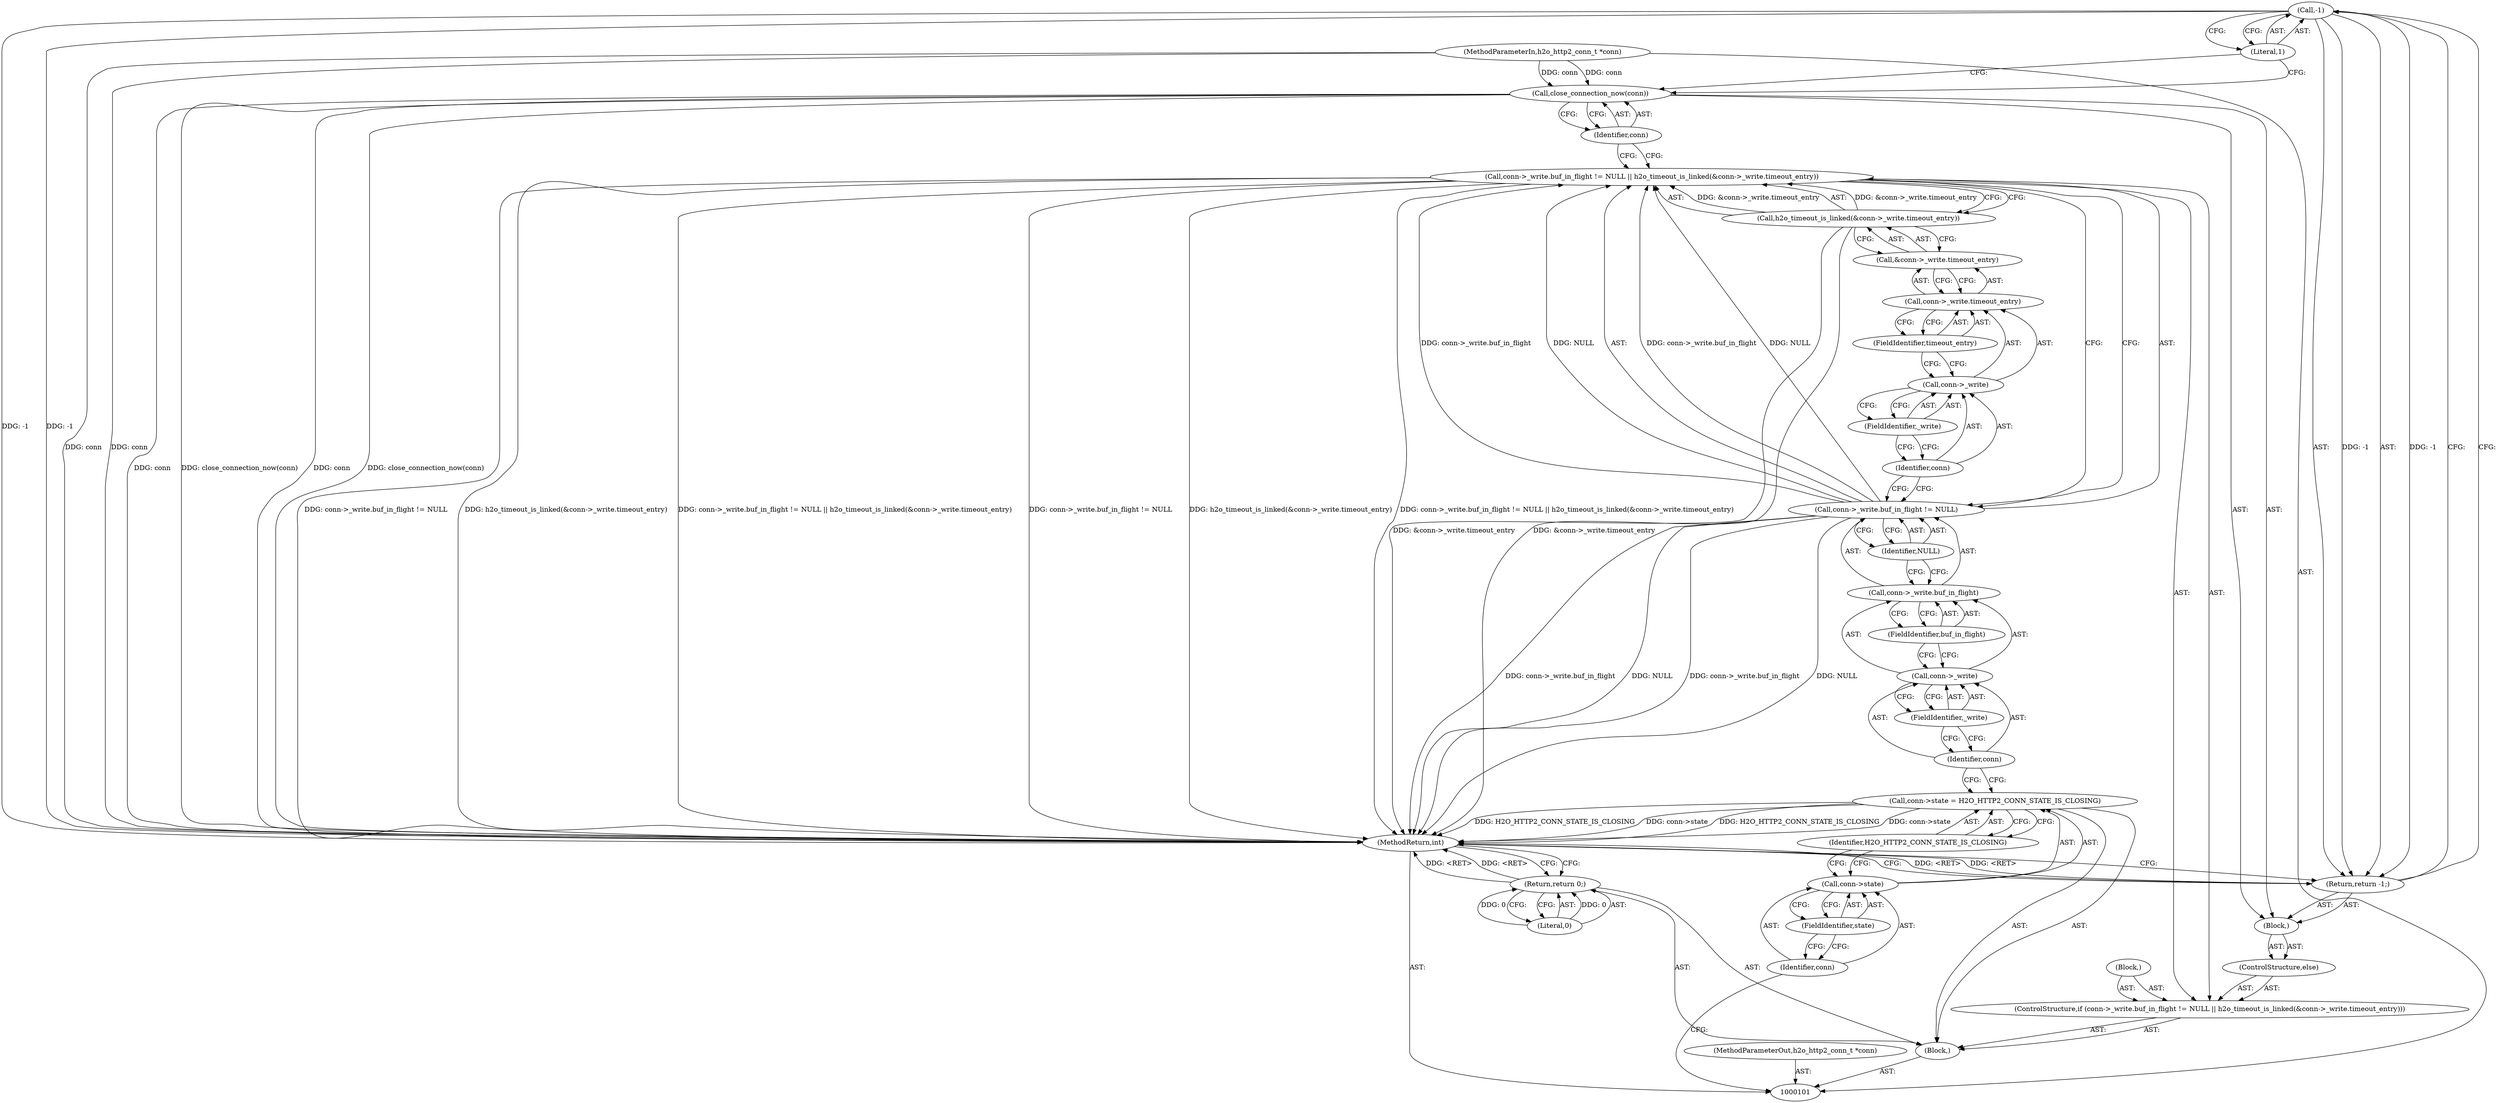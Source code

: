 digraph "0_h2o_1c0808d580da09fdec5a9a74ff09e103ea058dd4" {
"1000131" [label="(Call,-1)"];
"1000132" [label="(Literal,1)"];
"1000130" [label="(Return,return -1;)"];
"1000134" [label="(Literal,0)"];
"1000133" [label="(Return,return 0;)"];
"1000135" [label="(MethodReturn,int)"];
"1000102" [label="(MethodParameterIn,h2o_http2_conn_t *conn)"];
"1000182" [label="(MethodParameterOut,h2o_http2_conn_t *conn)"];
"1000103" [label="(Block,)"];
"1000107" [label="(FieldIdentifier,state)"];
"1000108" [label="(Identifier,H2O_HTTP2_CONN_STATE_IS_CLOSING)"];
"1000104" [label="(Call,conn->state = H2O_HTTP2_CONN_STATE_IS_CLOSING)"];
"1000105" [label="(Call,conn->state)"];
"1000106" [label="(Identifier,conn)"];
"1000115" [label="(FieldIdentifier,_write)"];
"1000116" [label="(FieldIdentifier,buf_in_flight)"];
"1000117" [label="(Identifier,NULL)"];
"1000118" [label="(Call,h2o_timeout_is_linked(&conn->_write.timeout_entry))"];
"1000109" [label="(ControlStructure,if (conn->_write.buf_in_flight != NULL || h2o_timeout_is_linked(&conn->_write.timeout_entry)))"];
"1000119" [label="(Call,&conn->_write.timeout_entry)"];
"1000120" [label="(Call,conn->_write.timeout_entry)"];
"1000121" [label="(Call,conn->_write)"];
"1000122" [label="(Identifier,conn)"];
"1000123" [label="(FieldIdentifier,_write)"];
"1000124" [label="(FieldIdentifier,timeout_entry)"];
"1000110" [label="(Call,conn->_write.buf_in_flight != NULL || h2o_timeout_is_linked(&conn->_write.timeout_entry))"];
"1000111" [label="(Call,conn->_write.buf_in_flight != NULL)"];
"1000112" [label="(Call,conn->_write.buf_in_flight)"];
"1000113" [label="(Call,conn->_write)"];
"1000114" [label="(Identifier,conn)"];
"1000125" [label="(Block,)"];
"1000127" [label="(Block,)"];
"1000126" [label="(ControlStructure,else)"];
"1000129" [label="(Identifier,conn)"];
"1000128" [label="(Call,close_connection_now(conn))"];
"1000131" -> "1000130"  [label="AST: "];
"1000131" -> "1000132"  [label="CFG: "];
"1000132" -> "1000131"  [label="AST: "];
"1000130" -> "1000131"  [label="CFG: "];
"1000131" -> "1000135"  [label="DDG: -1"];
"1000131" -> "1000130"  [label="DDG: -1"];
"1000132" -> "1000131"  [label="AST: "];
"1000132" -> "1000128"  [label="CFG: "];
"1000131" -> "1000132"  [label="CFG: "];
"1000130" -> "1000127"  [label="AST: "];
"1000130" -> "1000131"  [label="CFG: "];
"1000131" -> "1000130"  [label="AST: "];
"1000135" -> "1000130"  [label="CFG: "];
"1000130" -> "1000135"  [label="DDG: <RET>"];
"1000131" -> "1000130"  [label="DDG: -1"];
"1000134" -> "1000133"  [label="AST: "];
"1000133" -> "1000134"  [label="CFG: "];
"1000134" -> "1000133"  [label="DDG: 0"];
"1000133" -> "1000103"  [label="AST: "];
"1000133" -> "1000134"  [label="CFG: "];
"1000134" -> "1000133"  [label="AST: "];
"1000135" -> "1000133"  [label="CFG: "];
"1000133" -> "1000135"  [label="DDG: <RET>"];
"1000134" -> "1000133"  [label="DDG: 0"];
"1000135" -> "1000101"  [label="AST: "];
"1000135" -> "1000130"  [label="CFG: "];
"1000135" -> "1000133"  [label="CFG: "];
"1000111" -> "1000135"  [label="DDG: NULL"];
"1000111" -> "1000135"  [label="DDG: conn->_write.buf_in_flight"];
"1000104" -> "1000135"  [label="DDG: H2O_HTTP2_CONN_STATE_IS_CLOSING"];
"1000104" -> "1000135"  [label="DDG: conn->state"];
"1000128" -> "1000135"  [label="DDG: conn"];
"1000128" -> "1000135"  [label="DDG: close_connection_now(conn)"];
"1000110" -> "1000135"  [label="DDG: h2o_timeout_is_linked(&conn->_write.timeout_entry)"];
"1000110" -> "1000135"  [label="DDG: conn->_write.buf_in_flight != NULL || h2o_timeout_is_linked(&conn->_write.timeout_entry)"];
"1000110" -> "1000135"  [label="DDG: conn->_write.buf_in_flight != NULL"];
"1000118" -> "1000135"  [label="DDG: &conn->_write.timeout_entry"];
"1000131" -> "1000135"  [label="DDG: -1"];
"1000102" -> "1000135"  [label="DDG: conn"];
"1000133" -> "1000135"  [label="DDG: <RET>"];
"1000130" -> "1000135"  [label="DDG: <RET>"];
"1000102" -> "1000101"  [label="AST: "];
"1000102" -> "1000135"  [label="DDG: conn"];
"1000102" -> "1000128"  [label="DDG: conn"];
"1000182" -> "1000101"  [label="AST: "];
"1000103" -> "1000101"  [label="AST: "];
"1000104" -> "1000103"  [label="AST: "];
"1000109" -> "1000103"  [label="AST: "];
"1000133" -> "1000103"  [label="AST: "];
"1000107" -> "1000105"  [label="AST: "];
"1000107" -> "1000106"  [label="CFG: "];
"1000105" -> "1000107"  [label="CFG: "];
"1000108" -> "1000104"  [label="AST: "];
"1000108" -> "1000105"  [label="CFG: "];
"1000104" -> "1000108"  [label="CFG: "];
"1000104" -> "1000103"  [label="AST: "];
"1000104" -> "1000108"  [label="CFG: "];
"1000105" -> "1000104"  [label="AST: "];
"1000108" -> "1000104"  [label="AST: "];
"1000114" -> "1000104"  [label="CFG: "];
"1000104" -> "1000135"  [label="DDG: H2O_HTTP2_CONN_STATE_IS_CLOSING"];
"1000104" -> "1000135"  [label="DDG: conn->state"];
"1000105" -> "1000104"  [label="AST: "];
"1000105" -> "1000107"  [label="CFG: "];
"1000106" -> "1000105"  [label="AST: "];
"1000107" -> "1000105"  [label="AST: "];
"1000108" -> "1000105"  [label="CFG: "];
"1000106" -> "1000105"  [label="AST: "];
"1000106" -> "1000101"  [label="CFG: "];
"1000107" -> "1000106"  [label="CFG: "];
"1000115" -> "1000113"  [label="AST: "];
"1000115" -> "1000114"  [label="CFG: "];
"1000113" -> "1000115"  [label="CFG: "];
"1000116" -> "1000112"  [label="AST: "];
"1000116" -> "1000113"  [label="CFG: "];
"1000112" -> "1000116"  [label="CFG: "];
"1000117" -> "1000111"  [label="AST: "];
"1000117" -> "1000112"  [label="CFG: "];
"1000111" -> "1000117"  [label="CFG: "];
"1000118" -> "1000110"  [label="AST: "];
"1000118" -> "1000119"  [label="CFG: "];
"1000119" -> "1000118"  [label="AST: "];
"1000110" -> "1000118"  [label="CFG: "];
"1000118" -> "1000135"  [label="DDG: &conn->_write.timeout_entry"];
"1000118" -> "1000110"  [label="DDG: &conn->_write.timeout_entry"];
"1000109" -> "1000103"  [label="AST: "];
"1000110" -> "1000109"  [label="AST: "];
"1000125" -> "1000109"  [label="AST: "];
"1000126" -> "1000109"  [label="AST: "];
"1000119" -> "1000118"  [label="AST: "];
"1000119" -> "1000120"  [label="CFG: "];
"1000120" -> "1000119"  [label="AST: "];
"1000118" -> "1000119"  [label="CFG: "];
"1000120" -> "1000119"  [label="AST: "];
"1000120" -> "1000124"  [label="CFG: "];
"1000121" -> "1000120"  [label="AST: "];
"1000124" -> "1000120"  [label="AST: "];
"1000119" -> "1000120"  [label="CFG: "];
"1000121" -> "1000120"  [label="AST: "];
"1000121" -> "1000123"  [label="CFG: "];
"1000122" -> "1000121"  [label="AST: "];
"1000123" -> "1000121"  [label="AST: "];
"1000124" -> "1000121"  [label="CFG: "];
"1000122" -> "1000121"  [label="AST: "];
"1000122" -> "1000111"  [label="CFG: "];
"1000123" -> "1000122"  [label="CFG: "];
"1000123" -> "1000121"  [label="AST: "];
"1000123" -> "1000122"  [label="CFG: "];
"1000121" -> "1000123"  [label="CFG: "];
"1000124" -> "1000120"  [label="AST: "];
"1000124" -> "1000121"  [label="CFG: "];
"1000120" -> "1000124"  [label="CFG: "];
"1000110" -> "1000109"  [label="AST: "];
"1000110" -> "1000111"  [label="CFG: "];
"1000110" -> "1000118"  [label="CFG: "];
"1000111" -> "1000110"  [label="AST: "];
"1000118" -> "1000110"  [label="AST: "];
"1000129" -> "1000110"  [label="CFG: "];
"1000110" -> "1000135"  [label="DDG: h2o_timeout_is_linked(&conn->_write.timeout_entry)"];
"1000110" -> "1000135"  [label="DDG: conn->_write.buf_in_flight != NULL || h2o_timeout_is_linked(&conn->_write.timeout_entry)"];
"1000110" -> "1000135"  [label="DDG: conn->_write.buf_in_flight != NULL"];
"1000111" -> "1000110"  [label="DDG: conn->_write.buf_in_flight"];
"1000111" -> "1000110"  [label="DDG: NULL"];
"1000118" -> "1000110"  [label="DDG: &conn->_write.timeout_entry"];
"1000111" -> "1000110"  [label="AST: "];
"1000111" -> "1000117"  [label="CFG: "];
"1000112" -> "1000111"  [label="AST: "];
"1000117" -> "1000111"  [label="AST: "];
"1000122" -> "1000111"  [label="CFG: "];
"1000110" -> "1000111"  [label="CFG: "];
"1000111" -> "1000135"  [label="DDG: NULL"];
"1000111" -> "1000135"  [label="DDG: conn->_write.buf_in_flight"];
"1000111" -> "1000110"  [label="DDG: conn->_write.buf_in_flight"];
"1000111" -> "1000110"  [label="DDG: NULL"];
"1000112" -> "1000111"  [label="AST: "];
"1000112" -> "1000116"  [label="CFG: "];
"1000113" -> "1000112"  [label="AST: "];
"1000116" -> "1000112"  [label="AST: "];
"1000117" -> "1000112"  [label="CFG: "];
"1000113" -> "1000112"  [label="AST: "];
"1000113" -> "1000115"  [label="CFG: "];
"1000114" -> "1000113"  [label="AST: "];
"1000115" -> "1000113"  [label="AST: "];
"1000116" -> "1000113"  [label="CFG: "];
"1000114" -> "1000113"  [label="AST: "];
"1000114" -> "1000104"  [label="CFG: "];
"1000115" -> "1000114"  [label="CFG: "];
"1000125" -> "1000109"  [label="AST: "];
"1000127" -> "1000126"  [label="AST: "];
"1000128" -> "1000127"  [label="AST: "];
"1000130" -> "1000127"  [label="AST: "];
"1000126" -> "1000109"  [label="AST: "];
"1000127" -> "1000126"  [label="AST: "];
"1000129" -> "1000128"  [label="AST: "];
"1000129" -> "1000110"  [label="CFG: "];
"1000128" -> "1000129"  [label="CFG: "];
"1000128" -> "1000127"  [label="AST: "];
"1000128" -> "1000129"  [label="CFG: "];
"1000129" -> "1000128"  [label="AST: "];
"1000132" -> "1000128"  [label="CFG: "];
"1000128" -> "1000135"  [label="DDG: conn"];
"1000128" -> "1000135"  [label="DDG: close_connection_now(conn)"];
"1000102" -> "1000128"  [label="DDG: conn"];
}
